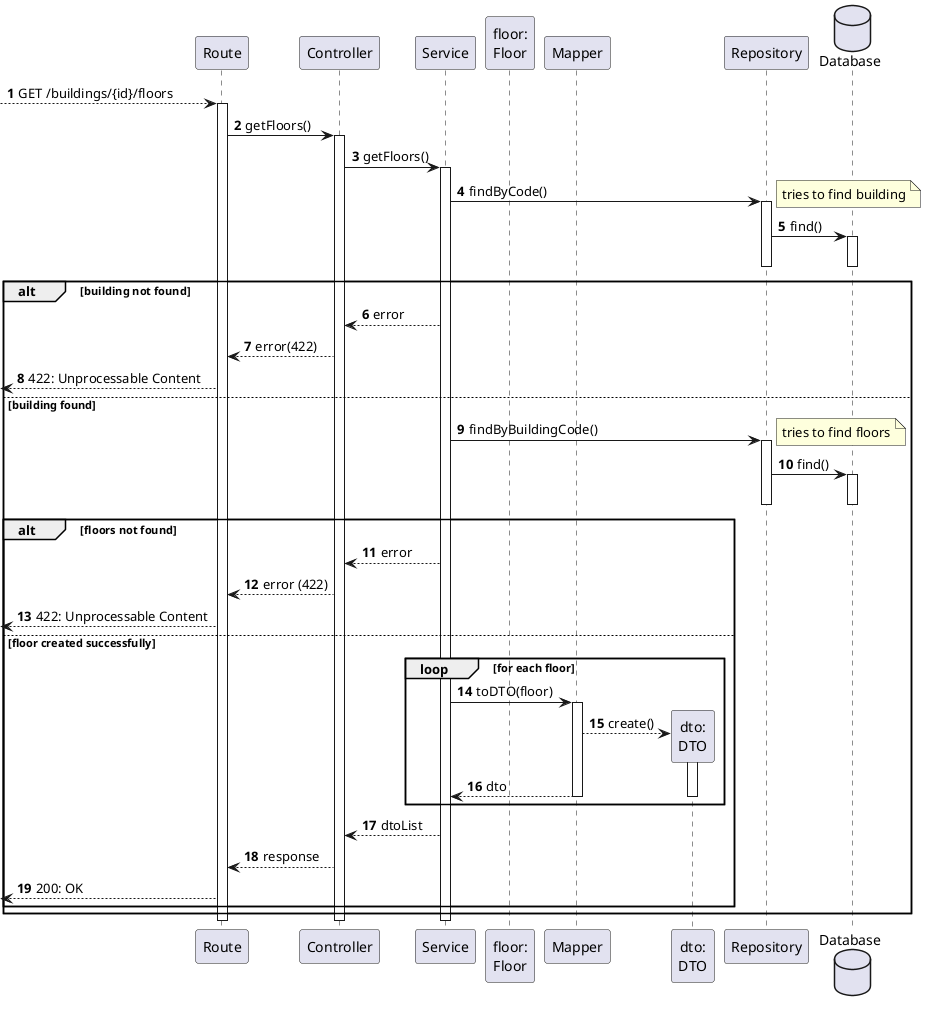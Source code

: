 @startuml
autonumber

participant "Route" as r
participant "Controller" as ctrl
participant "Service" as svc

participant "floor:\nFloor" as floor
participant "Mapper" as map
participant "dto:\nDTO" as dto

participant "Repository" as repo
database "Database" as db

[--> r: GET /buildings/{id}/floors
activate r
    r -> ctrl : getFloors()
    activate ctrl
        ctrl -> svc : getFloors()
        activate svc
            svc -> repo : findByCode()
            note right : tries to find building
            activate repo
                repo -> db : find()
                activate db
                deactivate db
            deactivate repo

            alt building not found
                svc --> ctrl : error
                ctrl --> r : error(422)
                [<-- r : 422: Unprocessable Content
            else building found
                svc -> repo : findByBuildingCode()
                note right : tries to find floors
                activate repo
                    repo -> db : find()
                    activate db
                    deactivate db
                deactivate repo

                alt floors not found
                    svc --> ctrl : error
                    ctrl --> r : error (422)
                    [<-- r : 422: Unprocessable Content
                else floor created successfully

                loop for each floor
                    svc -> map : toDTO(floor)

                    activate map
                        map --> dto** : create()
                        activate dto
                            map --> svc : dto
                        deactivate dto
                    deactivate map
                end loop

                    svc --> ctrl : dtoList
                    ctrl --> r : response
                    [<-- r : 200: OK
                end
            end
        deactivate svc
    deactivate ctrl
deactivate r

@enduml
